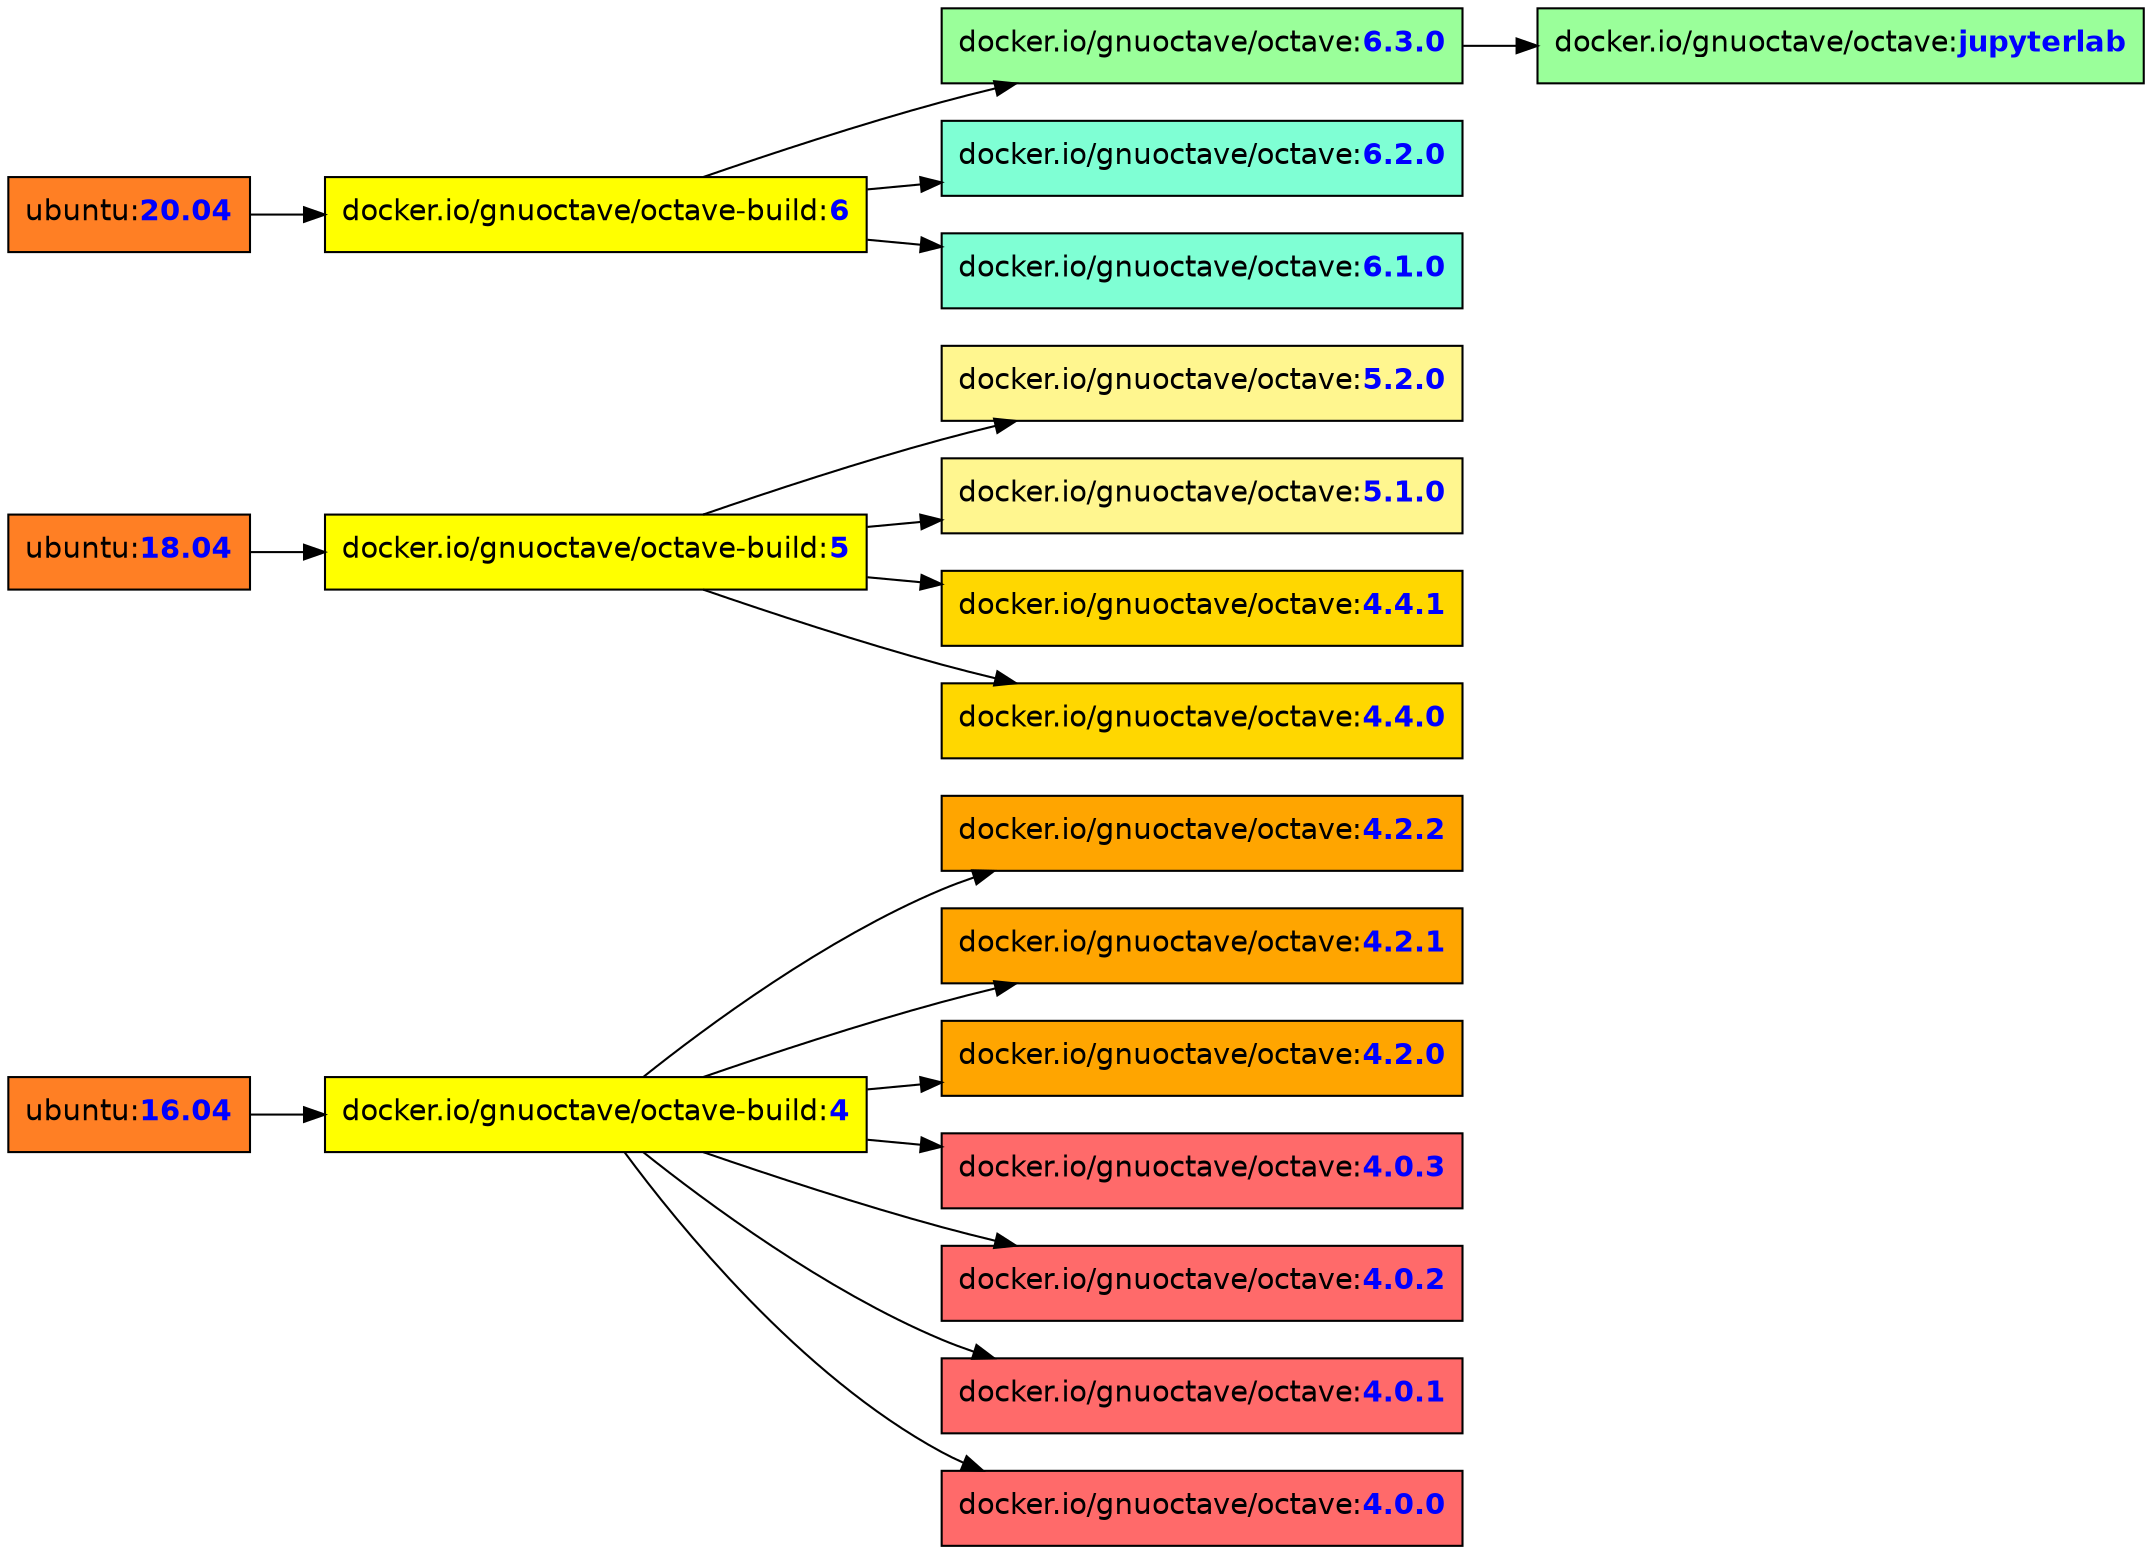 digraph hierarchy {
  rankdir="LR";
  node [shape=box style=filled fontname="helvetica"];
  node [fillcolor=chocolate1];
  { rank = same;
    ubuntu1604 [label=<ubuntu:<B><FONT color='blue'>16.04</FONT></B>>];
    ubuntu1804 [label=<ubuntu:<B><FONT color='blue'>18.04</FONT></B>>];
    ubuntu2004 [label=<ubuntu:<B><FONT color='blue'>20.04</FONT></B>>];
  }
  node [fillcolor=yellow];
  { rank = same;
    b4 [label=<docker.io/gnuoctave/octave-build:<B><FONT color='blue'>4</FONT></B>>];
    b5 [label=<docker.io/gnuoctave/octave-build:<B><FONT color='blue'>5</FONT></B>>];
    b6 [label=<docker.io/gnuoctave/octave-build:<B><FONT color='blue'>6</FONT></B>>];
  }
  node [fillcolor=palegreen1];
  jupyterlab [label=<docker.io/gnuoctave/octave:<B><FONT color='blue'>jupyterlab</FONT></B>>];
  { rank = same;
  v630 [label=<docker.io/gnuoctave/octave:<B><FONT color='blue'>6.3.0</FONT></B>>];
  node [fillcolor=aquamarine];
  v620 [label=<docker.io/gnuoctave/octave:<B><FONT color='blue'>6.2.0</FONT></B>>];
  v610 [label=<docker.io/gnuoctave/octave:<B><FONT color='blue'>6.1.0</FONT></B>>];
  node [fillcolor=khaki1];
  v520 [label=<docker.io/gnuoctave/octave:<B><FONT color='blue'>5.2.0</FONT></B>>];
  v510 [label=<docker.io/gnuoctave/octave:<B><FONT color='blue'>5.1.0</FONT></B>>];
  node [fillcolor=gold];
  v441 [label=<docker.io/gnuoctave/octave:<B><FONT color='blue'>4.4.1</FONT></B>>];
  v440 [label=<docker.io/gnuoctave/octave:<B><FONT color='blue'>4.4.0</FONT></B>>];
  node [fillcolor=orange];
  v422 [label=<docker.io/gnuoctave/octave:<B><FONT color='blue'>4.2.2</FONT></B>>];
  v421 [label=<docker.io/gnuoctave/octave:<B><FONT color='blue'>4.2.1</FONT></B>>];
  v420 [label=<docker.io/gnuoctave/octave:<B><FONT color='blue'>4.2.0</FONT></B>>];
  node [fillcolor=indianred1];
  v403 [label=<docker.io/gnuoctave/octave:<B><FONT color='blue'>4.0.3</FONT></B>>];
  v402 [label=<docker.io/gnuoctave/octave:<B><FONT color='blue'>4.0.2</FONT></B>>];
  v401 [label=<docker.io/gnuoctave/octave:<B><FONT color='blue'>4.0.1</FONT></B>>];
  v400 [label=<docker.io/gnuoctave/octave:<B><FONT color='blue'>4.0.0</FONT></B>>];
  }
  ubuntu2004 -> b6 -> v630  -> jupyterlab
                b6 -> v620
                b6 -> v610
  ubuntu1804 -> b5 -> v520
                b5 -> v510
                b5 -> v441
                b5 -> v440
  ubuntu1604 -> b4 -> v422
                b4 -> v421
                b4 -> v420
                b4 -> v403
                b4 -> v402
                b4 -> v401
                b4 -> v400
  // ensure order
  b6 -> b5 -> b4 [style=invis]
  v630 -> v620 -> v610
       -> v520 -> v510
       -> v441 -> v440
       -> v422 -> v421 -> v420
       -> v403 -> v402 -> v401 -> v400 [style=invis]
}

